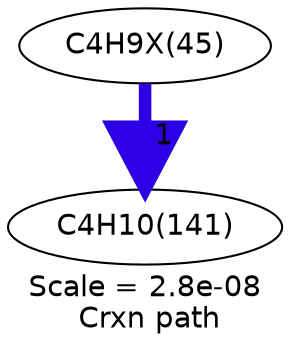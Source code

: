 digraph reaction_paths {
center=1;
s57 -> s15[fontname="Helvetica", style="setlinewidth(6)", arrowsize=3, color="0.7, 1.5, 0.9"
, label=" 1"];
s15 [ fontname="Helvetica", label="C4H10(141)"];
s57 [ fontname="Helvetica", label="C4H9X(45)"];
 label = "Scale = 2.8e-08\l Crxn path";
 fontname = "Helvetica";
}

